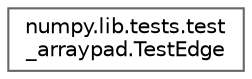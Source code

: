 digraph "Graphical Class Hierarchy"
{
 // LATEX_PDF_SIZE
  bgcolor="transparent";
  edge [fontname=Helvetica,fontsize=10,labelfontname=Helvetica,labelfontsize=10];
  node [fontname=Helvetica,fontsize=10,shape=box,height=0.2,width=0.4];
  rankdir="LR";
  Node0 [id="Node000000",label="numpy.lib.tests.test\l_arraypad.TestEdge",height=0.2,width=0.4,color="grey40", fillcolor="white", style="filled",URL="$d9/d93/classnumpy_1_1lib_1_1tests_1_1test__arraypad_1_1TestEdge.html",tooltip=" "];
}
